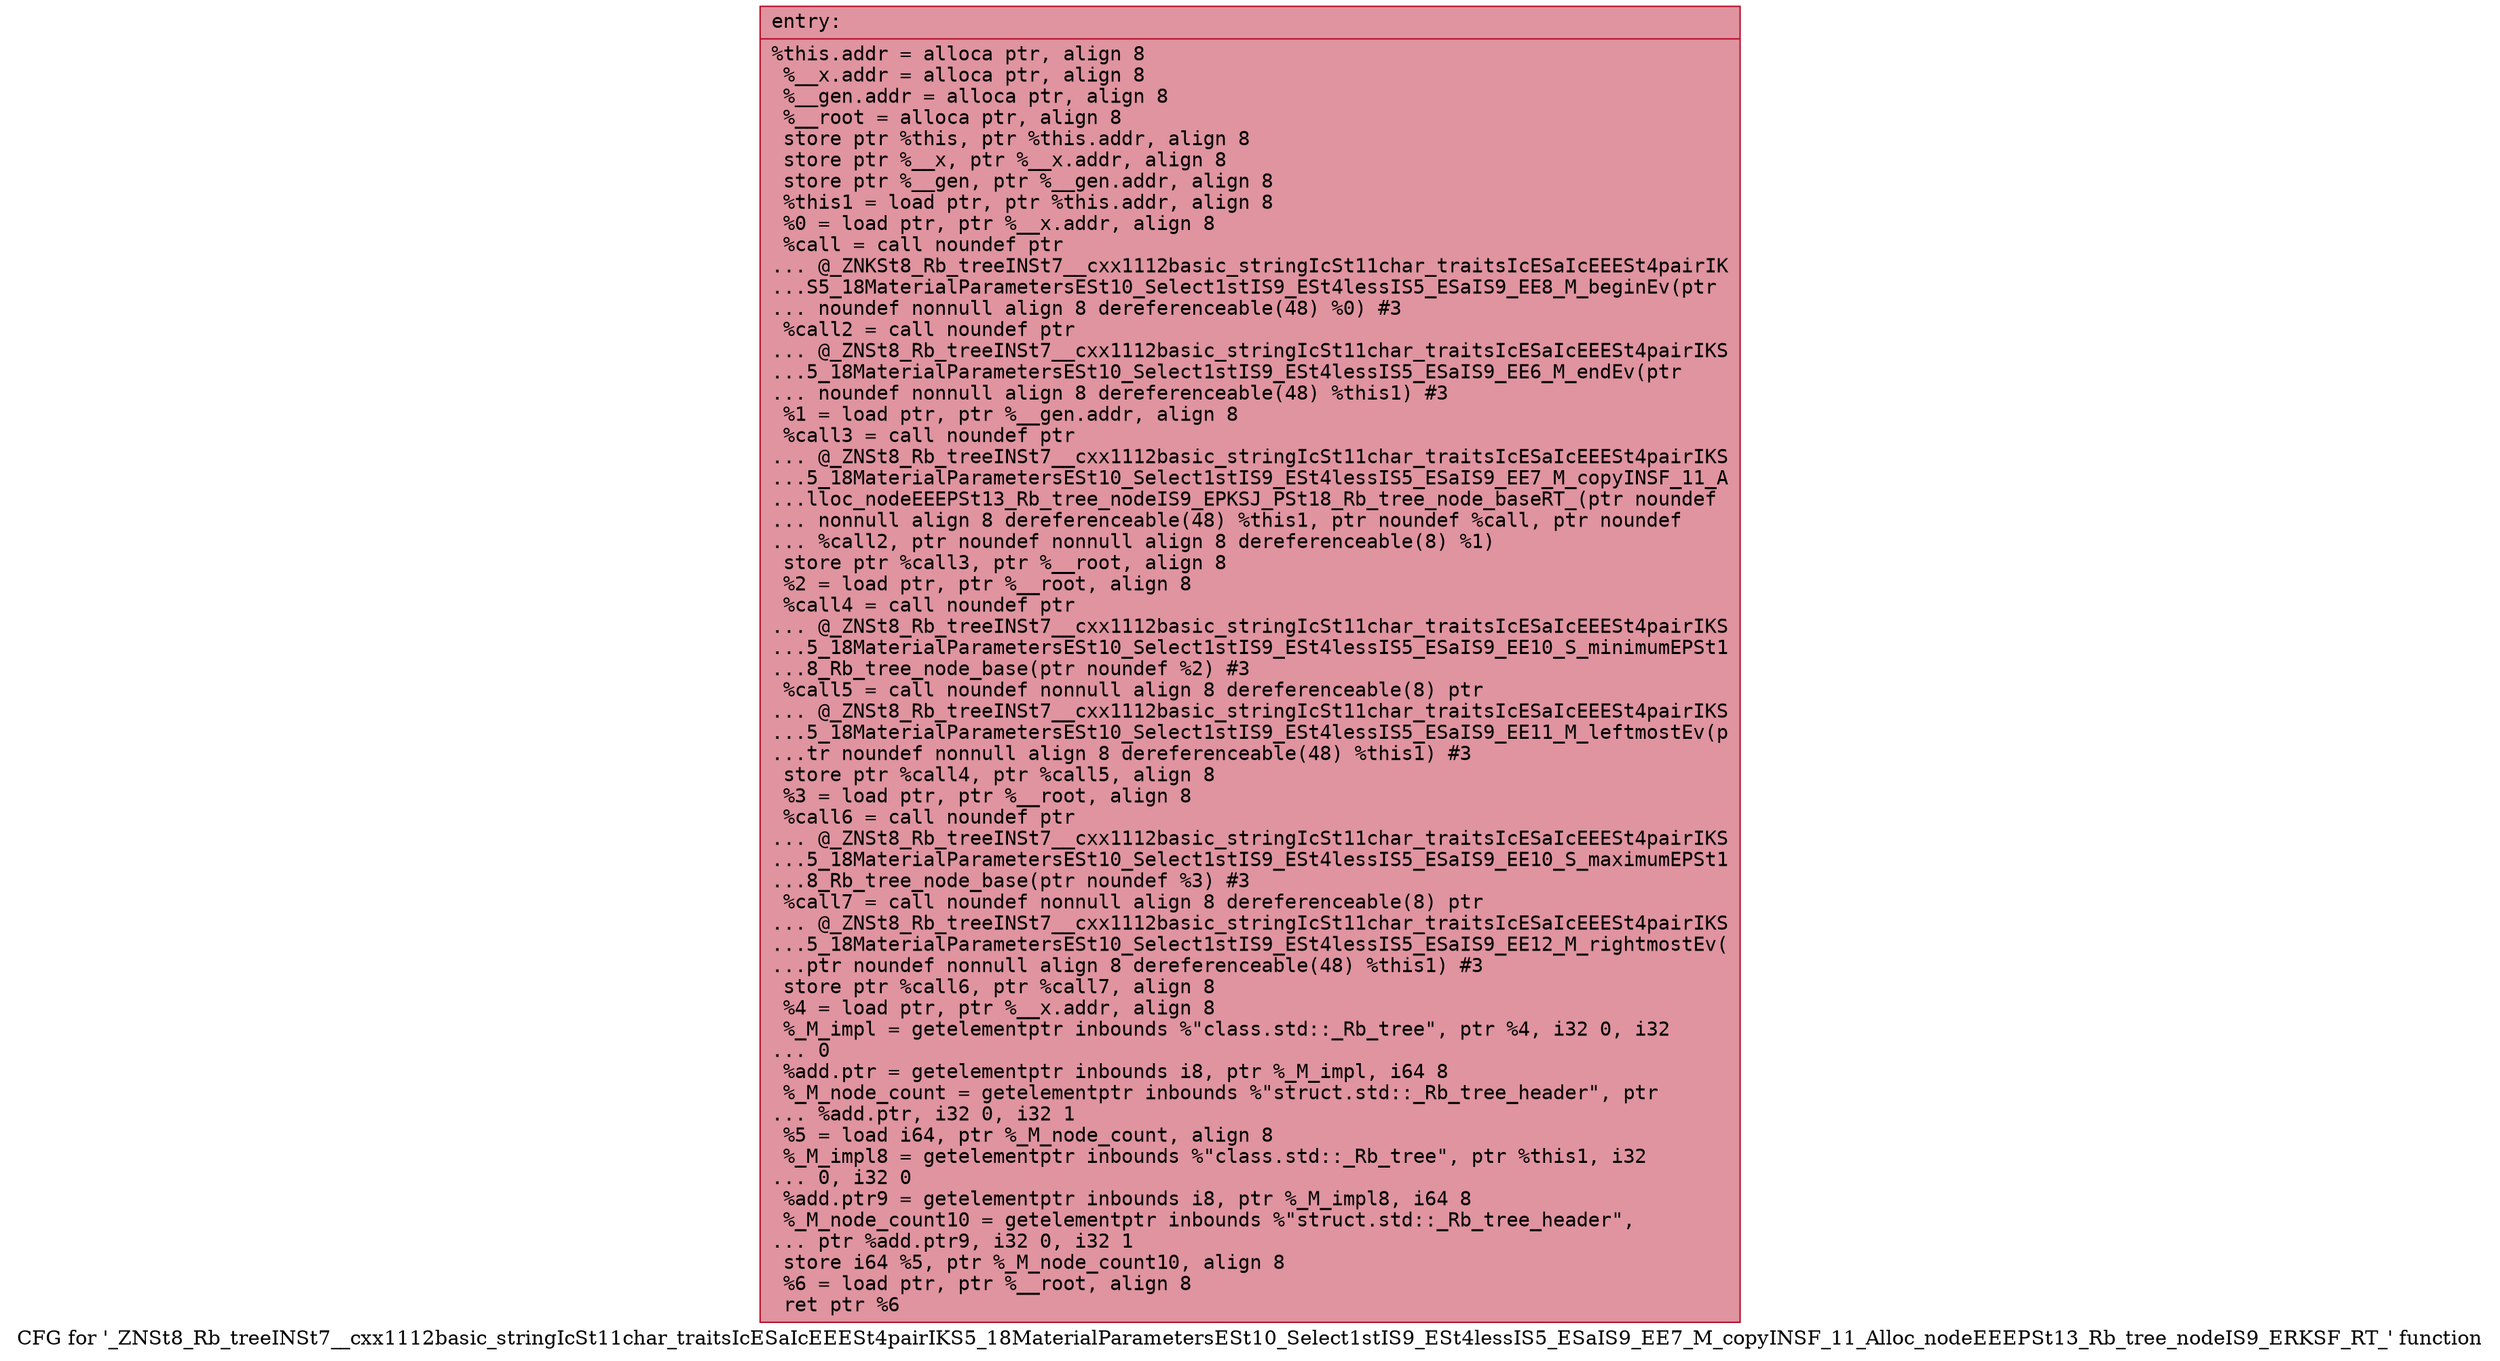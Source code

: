 digraph "CFG for '_ZNSt8_Rb_treeINSt7__cxx1112basic_stringIcSt11char_traitsIcESaIcEEESt4pairIKS5_18MaterialParametersESt10_Select1stIS9_ESt4lessIS5_ESaIS9_EE7_M_copyINSF_11_Alloc_nodeEEEPSt13_Rb_tree_nodeIS9_ERKSF_RT_' function" {
	label="CFG for '_ZNSt8_Rb_treeINSt7__cxx1112basic_stringIcSt11char_traitsIcESaIcEEESt4pairIKS5_18MaterialParametersESt10_Select1stIS9_ESt4lessIS5_ESaIS9_EE7_M_copyINSF_11_Alloc_nodeEEEPSt13_Rb_tree_nodeIS9_ERKSF_RT_' function";

	Node0x5642719c31c0 [shape=record,color="#b70d28ff", style=filled, fillcolor="#b70d2870" fontname="Courier",label="{entry:\l|  %this.addr = alloca ptr, align 8\l  %__x.addr = alloca ptr, align 8\l  %__gen.addr = alloca ptr, align 8\l  %__root = alloca ptr, align 8\l  store ptr %this, ptr %this.addr, align 8\l  store ptr %__x, ptr %__x.addr, align 8\l  store ptr %__gen, ptr %__gen.addr, align 8\l  %this1 = load ptr, ptr %this.addr, align 8\l  %0 = load ptr, ptr %__x.addr, align 8\l  %call = call noundef ptr\l... @_ZNKSt8_Rb_treeINSt7__cxx1112basic_stringIcSt11char_traitsIcESaIcEEESt4pairIK\l...S5_18MaterialParametersESt10_Select1stIS9_ESt4lessIS5_ESaIS9_EE8_M_beginEv(ptr\l... noundef nonnull align 8 dereferenceable(48) %0) #3\l  %call2 = call noundef ptr\l... @_ZNSt8_Rb_treeINSt7__cxx1112basic_stringIcSt11char_traitsIcESaIcEEESt4pairIKS\l...5_18MaterialParametersESt10_Select1stIS9_ESt4lessIS5_ESaIS9_EE6_M_endEv(ptr\l... noundef nonnull align 8 dereferenceable(48) %this1) #3\l  %1 = load ptr, ptr %__gen.addr, align 8\l  %call3 = call noundef ptr\l... @_ZNSt8_Rb_treeINSt7__cxx1112basic_stringIcSt11char_traitsIcESaIcEEESt4pairIKS\l...5_18MaterialParametersESt10_Select1stIS9_ESt4lessIS5_ESaIS9_EE7_M_copyINSF_11_A\l...lloc_nodeEEEPSt13_Rb_tree_nodeIS9_EPKSJ_PSt18_Rb_tree_node_baseRT_(ptr noundef\l... nonnull align 8 dereferenceable(48) %this1, ptr noundef %call, ptr noundef\l... %call2, ptr noundef nonnull align 8 dereferenceable(8) %1)\l  store ptr %call3, ptr %__root, align 8\l  %2 = load ptr, ptr %__root, align 8\l  %call4 = call noundef ptr\l... @_ZNSt8_Rb_treeINSt7__cxx1112basic_stringIcSt11char_traitsIcESaIcEEESt4pairIKS\l...5_18MaterialParametersESt10_Select1stIS9_ESt4lessIS5_ESaIS9_EE10_S_minimumEPSt1\l...8_Rb_tree_node_base(ptr noundef %2) #3\l  %call5 = call noundef nonnull align 8 dereferenceable(8) ptr\l... @_ZNSt8_Rb_treeINSt7__cxx1112basic_stringIcSt11char_traitsIcESaIcEEESt4pairIKS\l...5_18MaterialParametersESt10_Select1stIS9_ESt4lessIS5_ESaIS9_EE11_M_leftmostEv(p\l...tr noundef nonnull align 8 dereferenceable(48) %this1) #3\l  store ptr %call4, ptr %call5, align 8\l  %3 = load ptr, ptr %__root, align 8\l  %call6 = call noundef ptr\l... @_ZNSt8_Rb_treeINSt7__cxx1112basic_stringIcSt11char_traitsIcESaIcEEESt4pairIKS\l...5_18MaterialParametersESt10_Select1stIS9_ESt4lessIS5_ESaIS9_EE10_S_maximumEPSt1\l...8_Rb_tree_node_base(ptr noundef %3) #3\l  %call7 = call noundef nonnull align 8 dereferenceable(8) ptr\l... @_ZNSt8_Rb_treeINSt7__cxx1112basic_stringIcSt11char_traitsIcESaIcEEESt4pairIKS\l...5_18MaterialParametersESt10_Select1stIS9_ESt4lessIS5_ESaIS9_EE12_M_rightmostEv(\l...ptr noundef nonnull align 8 dereferenceable(48) %this1) #3\l  store ptr %call6, ptr %call7, align 8\l  %4 = load ptr, ptr %__x.addr, align 8\l  %_M_impl = getelementptr inbounds %\"class.std::_Rb_tree\", ptr %4, i32 0, i32\l... 0\l  %add.ptr = getelementptr inbounds i8, ptr %_M_impl, i64 8\l  %_M_node_count = getelementptr inbounds %\"struct.std::_Rb_tree_header\", ptr\l... %add.ptr, i32 0, i32 1\l  %5 = load i64, ptr %_M_node_count, align 8\l  %_M_impl8 = getelementptr inbounds %\"class.std::_Rb_tree\", ptr %this1, i32\l... 0, i32 0\l  %add.ptr9 = getelementptr inbounds i8, ptr %_M_impl8, i64 8\l  %_M_node_count10 = getelementptr inbounds %\"struct.std::_Rb_tree_header\",\l... ptr %add.ptr9, i32 0, i32 1\l  store i64 %5, ptr %_M_node_count10, align 8\l  %6 = load ptr, ptr %__root, align 8\l  ret ptr %6\l}"];
}
